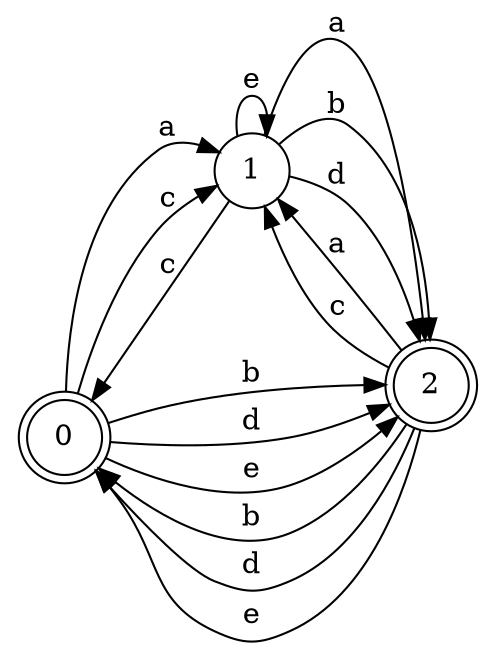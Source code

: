 digraph n3_2 {
__start0 [label="" shape="none"];

rankdir=LR;
size="8,5";

s0 [style="rounded,filled", color="black", fillcolor="white" shape="doublecircle", label="0"];
s1 [style="filled", color="black", fillcolor="white" shape="circle", label="1"];
s2 [style="rounded,filled", color="black", fillcolor="white" shape="doublecircle", label="2"];
s0 -> s1 [label="a"];
s0 -> s2 [label="b"];
s0 -> s1 [label="c"];
s0 -> s2 [label="d"];
s0 -> s2 [label="e"];
s1 -> s2 [label="a"];
s1 -> s2 [label="b"];
s1 -> s0 [label="c"];
s1 -> s2 [label="d"];
s1 -> s1 [label="e"];
s2 -> s1 [label="a"];
s2 -> s0 [label="b"];
s2 -> s1 [label="c"];
s2 -> s0 [label="d"];
s2 -> s0 [label="e"];

}